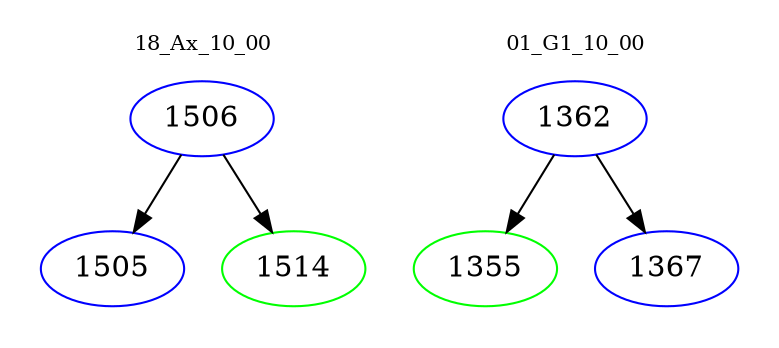 digraph{
subgraph cluster_0 {
color = white
label = "18_Ax_10_00";
fontsize=10;
T0_1506 [label="1506", color="blue"]
T0_1506 -> T0_1505 [color="black"]
T0_1505 [label="1505", color="blue"]
T0_1506 -> T0_1514 [color="black"]
T0_1514 [label="1514", color="green"]
}
subgraph cluster_1 {
color = white
label = "01_G1_10_00";
fontsize=10;
T1_1362 [label="1362", color="blue"]
T1_1362 -> T1_1355 [color="black"]
T1_1355 [label="1355", color="green"]
T1_1362 -> T1_1367 [color="black"]
T1_1367 [label="1367", color="blue"]
}
}
